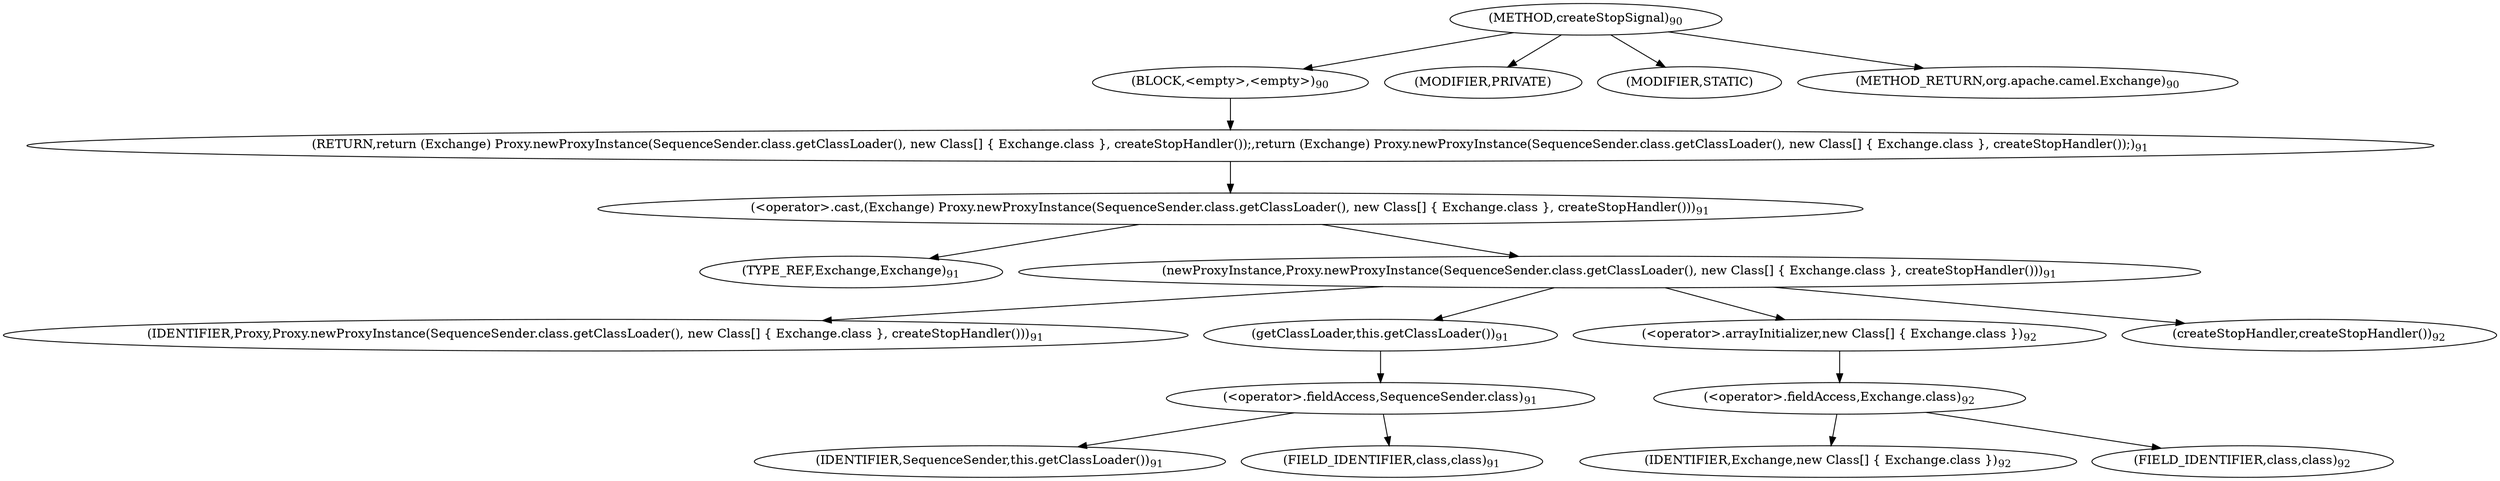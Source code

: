 digraph "createStopSignal" {  
"148" [label = <(METHOD,createStopSignal)<SUB>90</SUB>> ]
"149" [label = <(BLOCK,&lt;empty&gt;,&lt;empty&gt;)<SUB>90</SUB>> ]
"150" [label = <(RETURN,return (Exchange) Proxy.newProxyInstance(SequenceSender.class.getClassLoader(), new Class[] { Exchange.class }, createStopHandler());,return (Exchange) Proxy.newProxyInstance(SequenceSender.class.getClassLoader(), new Class[] { Exchange.class }, createStopHandler());)<SUB>91</SUB>> ]
"151" [label = <(&lt;operator&gt;.cast,(Exchange) Proxy.newProxyInstance(SequenceSender.class.getClassLoader(), new Class[] { Exchange.class }, createStopHandler()))<SUB>91</SUB>> ]
"152" [label = <(TYPE_REF,Exchange,Exchange)<SUB>91</SUB>> ]
"153" [label = <(newProxyInstance,Proxy.newProxyInstance(SequenceSender.class.getClassLoader(), new Class[] { Exchange.class }, createStopHandler()))<SUB>91</SUB>> ]
"154" [label = <(IDENTIFIER,Proxy,Proxy.newProxyInstance(SequenceSender.class.getClassLoader(), new Class[] { Exchange.class }, createStopHandler()))<SUB>91</SUB>> ]
"155" [label = <(getClassLoader,this.getClassLoader())<SUB>91</SUB>> ]
"156" [label = <(&lt;operator&gt;.fieldAccess,SequenceSender.class)<SUB>91</SUB>> ]
"157" [label = <(IDENTIFIER,SequenceSender,this.getClassLoader())<SUB>91</SUB>> ]
"158" [label = <(FIELD_IDENTIFIER,class,class)<SUB>91</SUB>> ]
"159" [label = <(&lt;operator&gt;.arrayInitializer,new Class[] { Exchange.class })<SUB>92</SUB>> ]
"160" [label = <(&lt;operator&gt;.fieldAccess,Exchange.class)<SUB>92</SUB>> ]
"161" [label = <(IDENTIFIER,Exchange,new Class[] { Exchange.class })<SUB>92</SUB>> ]
"162" [label = <(FIELD_IDENTIFIER,class,class)<SUB>92</SUB>> ]
"163" [label = <(createStopHandler,createStopHandler())<SUB>92</SUB>> ]
"164" [label = <(MODIFIER,PRIVATE)> ]
"165" [label = <(MODIFIER,STATIC)> ]
"166" [label = <(METHOD_RETURN,org.apache.camel.Exchange)<SUB>90</SUB>> ]
  "148" -> "149" 
  "148" -> "164" 
  "148" -> "165" 
  "148" -> "166" 
  "149" -> "150" 
  "150" -> "151" 
  "151" -> "152" 
  "151" -> "153" 
  "153" -> "154" 
  "153" -> "155" 
  "153" -> "159" 
  "153" -> "163" 
  "155" -> "156" 
  "156" -> "157" 
  "156" -> "158" 
  "159" -> "160" 
  "160" -> "161" 
  "160" -> "162" 
}
